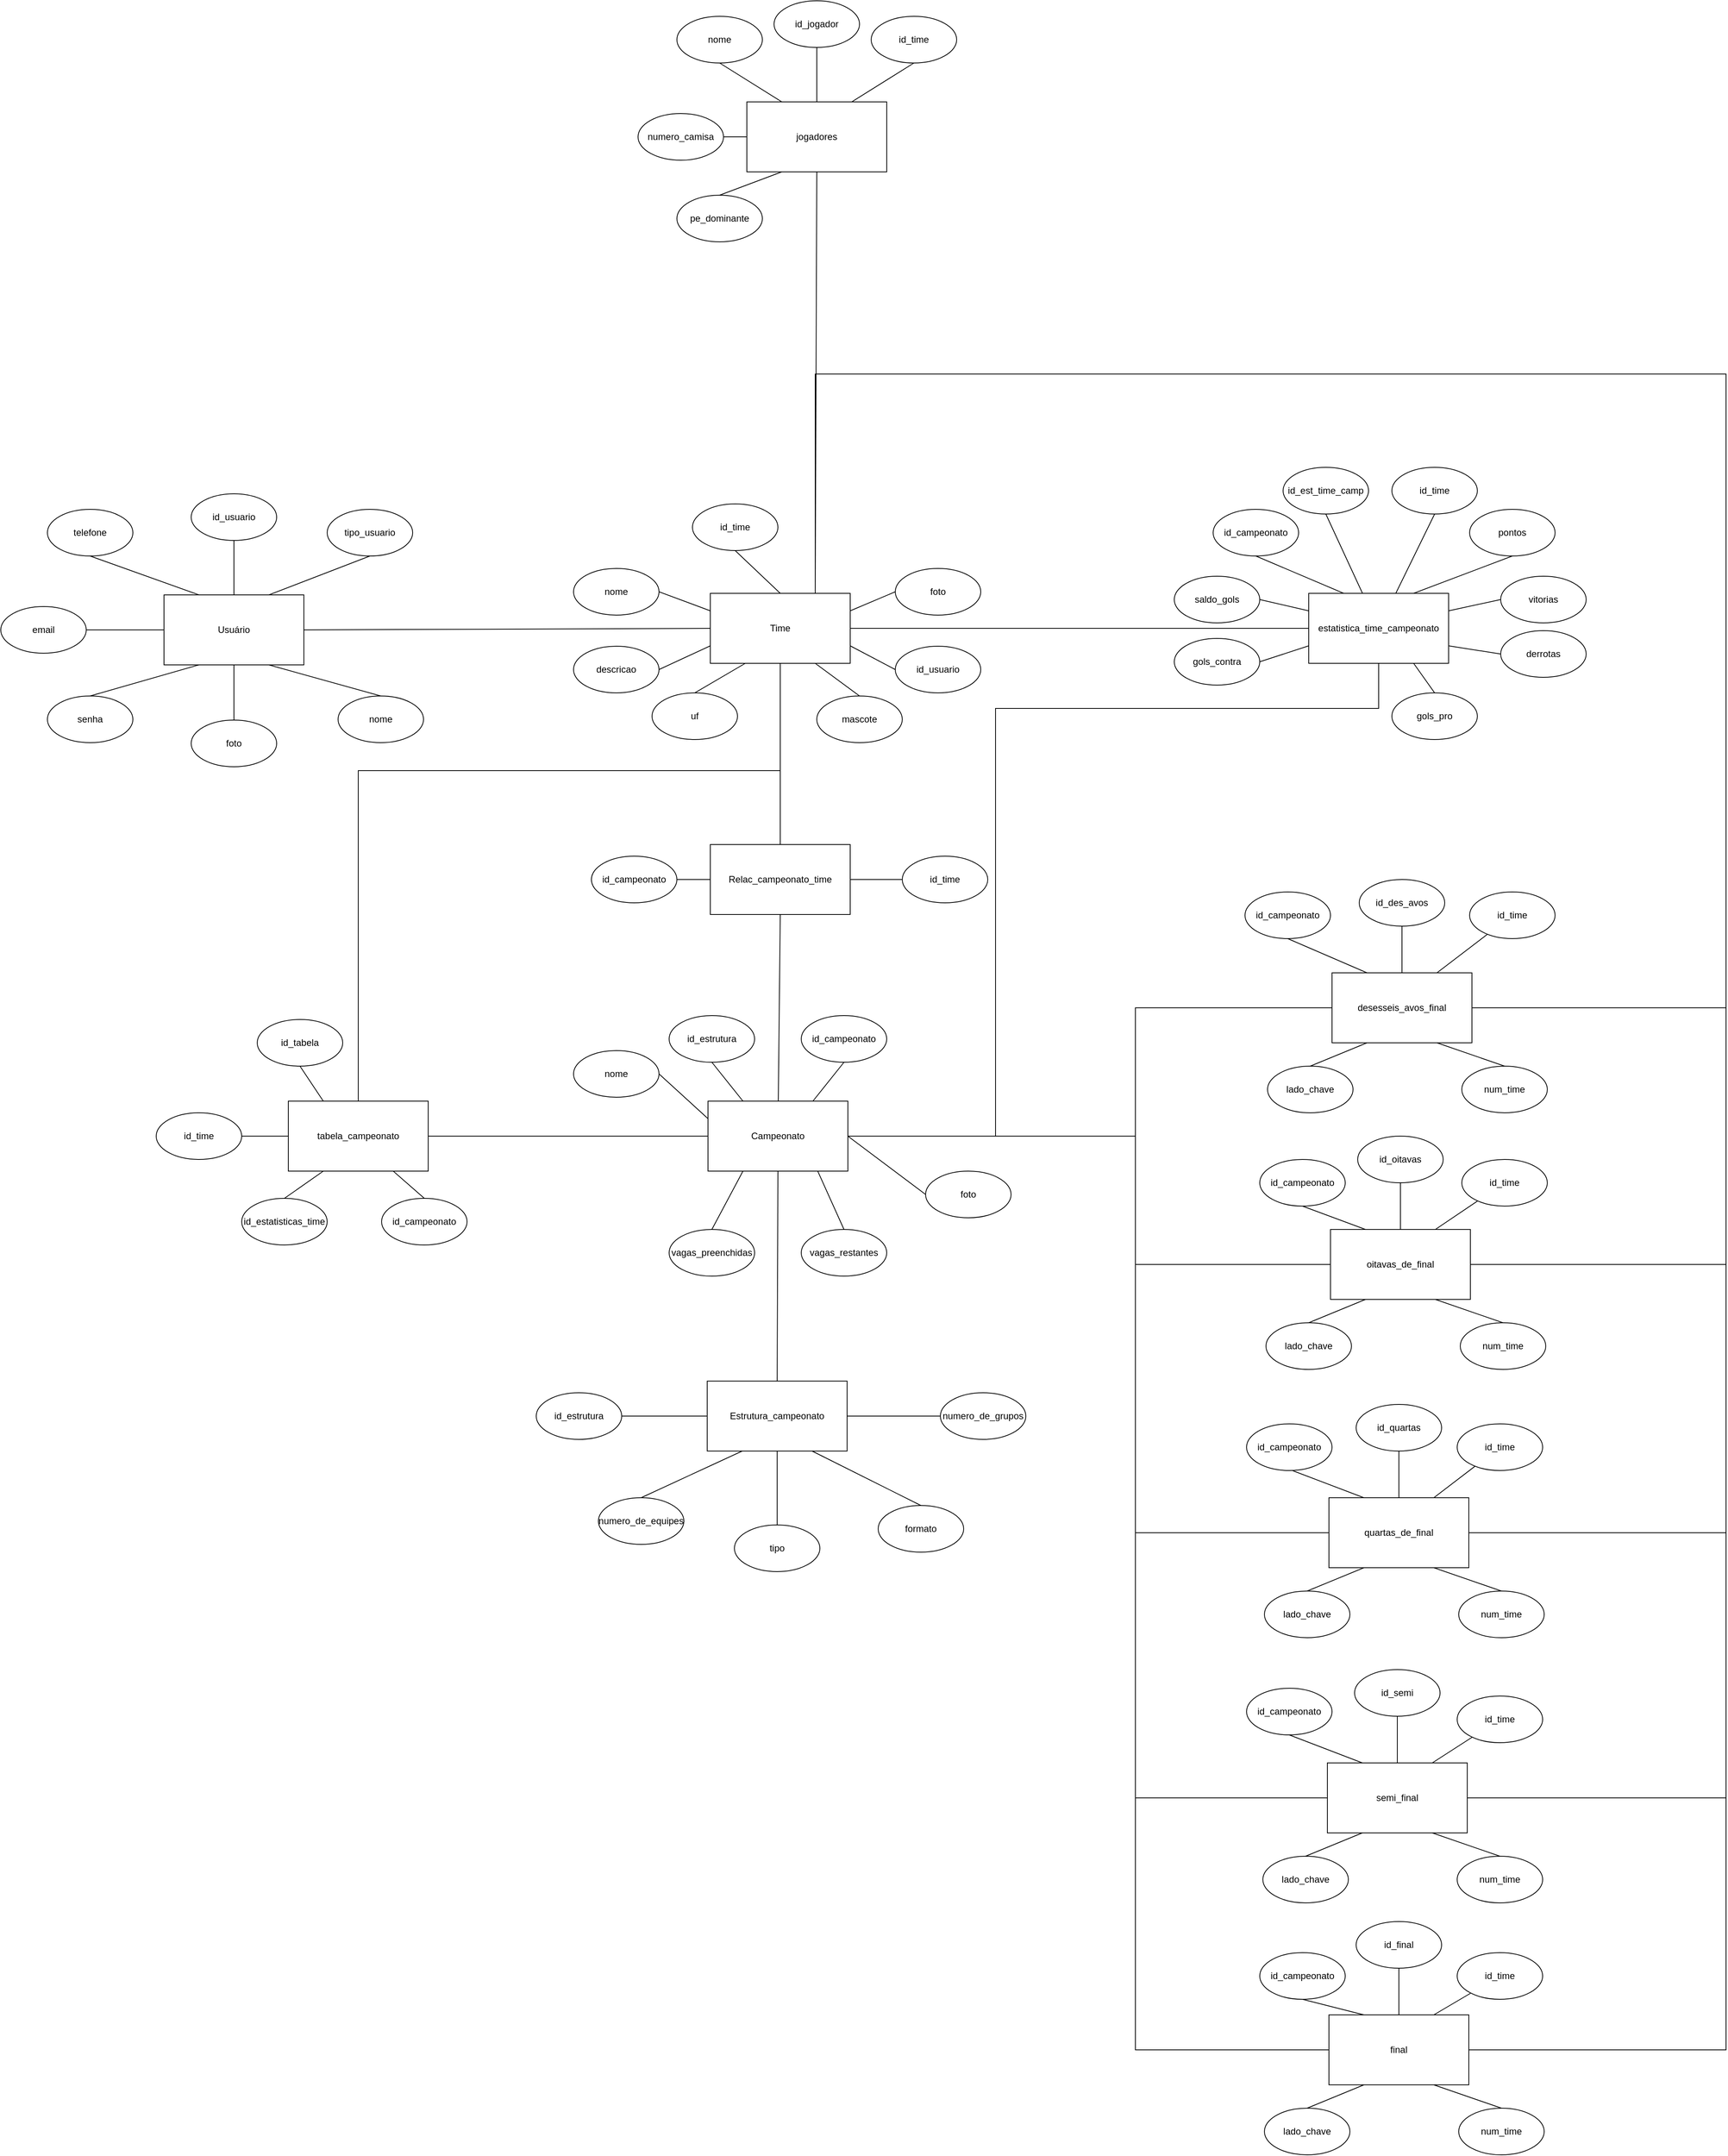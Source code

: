 <mxfile version="19.0.3" type="device"><diagram id="f9YsD5c7EEZk0gC6VUNI" name="Página-1"><mxGraphModel dx="2131" dy="2979" grid="1" gridSize="10" guides="1" tooltips="1" connect="1" arrows="1" fold="1" page="1" pageScale="1" pageWidth="827" pageHeight="1169" math="0" shadow="0"><root><mxCell id="0"/><mxCell id="1" parent="0"/><mxCell id="YERp6Y8a_YtZqj0mF-4W-1" value="Usuário" style="rounded=0;whiteSpace=wrap;html=1;" parent="1" vertex="1"><mxGeometry x="190" y="-996" width="180" height="90" as="geometry"/></mxCell><mxCell id="YERp6Y8a_YtZqj0mF-4W-2" value="id_usuario" style="ellipse;whiteSpace=wrap;html=1;" parent="1" vertex="1"><mxGeometry x="225" y="-1126" width="110" height="60" as="geometry"/></mxCell><mxCell id="YERp6Y8a_YtZqj0mF-4W-3" value="tipo_usuario" style="ellipse;whiteSpace=wrap;html=1;" parent="1" vertex="1"><mxGeometry x="400" y="-1106" width="110" height="60" as="geometry"/></mxCell><mxCell id="YERp6Y8a_YtZqj0mF-4W-4" value="nome" style="ellipse;whiteSpace=wrap;html=1;" parent="1" vertex="1"><mxGeometry x="414" y="-866" width="110" height="60" as="geometry"/></mxCell><mxCell id="YERp6Y8a_YtZqj0mF-4W-5" value="telefone" style="ellipse;whiteSpace=wrap;html=1;" parent="1" vertex="1"><mxGeometry x="40" y="-1106" width="110" height="60" as="geometry"/></mxCell><mxCell id="YERp6Y8a_YtZqj0mF-4W-6" value="email" style="ellipse;whiteSpace=wrap;html=1;" parent="1" vertex="1"><mxGeometry x="-20" y="-981" width="110" height="60" as="geometry"/></mxCell><mxCell id="YERp6Y8a_YtZqj0mF-4W-7" value="senha" style="ellipse;whiteSpace=wrap;html=1;" parent="1" vertex="1"><mxGeometry x="40" y="-866" width="110" height="60" as="geometry"/></mxCell><mxCell id="YERp6Y8a_YtZqj0mF-4W-9" value="" style="endArrow=none;html=1;exitX=0.5;exitY=1;exitDx=0;exitDy=0;entryX=0.5;entryY=0;entryDx=0;entryDy=0;" parent="1" source="YERp6Y8a_YtZqj0mF-4W-2" target="YERp6Y8a_YtZqj0mF-4W-1" edge="1"><mxGeometry width="50" height="50" relative="1" as="geometry"><mxPoint x="390" y="-936" as="sourcePoint"/><mxPoint x="440" y="-986" as="targetPoint"/></mxGeometry></mxCell><mxCell id="YERp6Y8a_YtZqj0mF-4W-10" value="" style="endArrow=none;html=1;entryX=0.5;entryY=1;entryDx=0;entryDy=0;exitX=0.75;exitY=0;exitDx=0;exitDy=0;" parent="1" source="YERp6Y8a_YtZqj0mF-4W-1" target="YERp6Y8a_YtZqj0mF-4W-3" edge="1"><mxGeometry width="50" height="50" relative="1" as="geometry"><mxPoint x="390" y="-936" as="sourcePoint"/><mxPoint x="440" y="-986" as="targetPoint"/></mxGeometry></mxCell><mxCell id="YERp6Y8a_YtZqj0mF-4W-11" value="" style="endArrow=none;html=1;exitX=0.75;exitY=1;exitDx=0;exitDy=0;entryX=0.5;entryY=0;entryDx=0;entryDy=0;" parent="1" source="YERp6Y8a_YtZqj0mF-4W-1" target="YERp6Y8a_YtZqj0mF-4W-4" edge="1"><mxGeometry width="50" height="50" relative="1" as="geometry"><mxPoint x="390" y="-936" as="sourcePoint"/><mxPoint x="440" y="-986" as="targetPoint"/></mxGeometry></mxCell><mxCell id="YERp6Y8a_YtZqj0mF-4W-12" value="" style="endArrow=none;html=1;entryX=0.5;entryY=1;entryDx=0;entryDy=0;exitX=0.25;exitY=0;exitDx=0;exitDy=0;" parent="1" source="YERp6Y8a_YtZqj0mF-4W-1" target="YERp6Y8a_YtZqj0mF-4W-5" edge="1"><mxGeometry width="50" height="50" relative="1" as="geometry"><mxPoint x="220" y="-996" as="sourcePoint"/><mxPoint x="440" y="-986" as="targetPoint"/></mxGeometry></mxCell><mxCell id="YERp6Y8a_YtZqj0mF-4W-13" value="" style="endArrow=none;html=1;entryX=1;entryY=0.5;entryDx=0;entryDy=0;exitX=0;exitY=0.5;exitDx=0;exitDy=0;" parent="1" source="YERp6Y8a_YtZqj0mF-4W-1" target="YERp6Y8a_YtZqj0mF-4W-6" edge="1"><mxGeometry width="50" height="50" relative="1" as="geometry"><mxPoint x="390" y="-936" as="sourcePoint"/><mxPoint x="440" y="-986" as="targetPoint"/></mxGeometry></mxCell><mxCell id="YERp6Y8a_YtZqj0mF-4W-14" value="" style="endArrow=none;html=1;entryX=0.25;entryY=1;entryDx=0;entryDy=0;exitX=0.5;exitY=0;exitDx=0;exitDy=0;" parent="1" source="YERp6Y8a_YtZqj0mF-4W-7" target="YERp6Y8a_YtZqj0mF-4W-1" edge="1"><mxGeometry width="50" height="50" relative="1" as="geometry"><mxPoint x="390" y="-936" as="sourcePoint"/><mxPoint x="440" y="-986" as="targetPoint"/></mxGeometry></mxCell><mxCell id="YERp6Y8a_YtZqj0mF-4W-15" value="Time" style="rounded=0;whiteSpace=wrap;html=1;" parent="1" vertex="1"><mxGeometry x="893" y="-998" width="180" height="90" as="geometry"/></mxCell><mxCell id="YERp6Y8a_YtZqj0mF-4W-16" value="id_time" style="ellipse;whiteSpace=wrap;html=1;" parent="1" vertex="1"><mxGeometry x="870" y="-1113" width="110" height="60" as="geometry"/></mxCell><mxCell id="YERp6Y8a_YtZqj0mF-4W-17" value="nome" style="ellipse;whiteSpace=wrap;html=1;" parent="1" vertex="1"><mxGeometry x="717" y="-1030" width="110" height="60" as="geometry"/></mxCell><mxCell id="YERp6Y8a_YtZqj0mF-4W-18" value="foto" style="ellipse;whiteSpace=wrap;html=1;" parent="1" vertex="1"><mxGeometry x="1131" y="-1030" width="110" height="60" as="geometry"/></mxCell><mxCell id="YERp6Y8a_YtZqj0mF-4W-21" value="descricao" style="ellipse;whiteSpace=wrap;html=1;" parent="1" vertex="1"><mxGeometry x="717" y="-930" width="110" height="60" as="geometry"/></mxCell><mxCell id="YERp6Y8a_YtZqj0mF-4W-22" value="" style="endArrow=none;html=1;exitX=0.5;exitY=1;exitDx=0;exitDy=0;entryX=0.5;entryY=0;entryDx=0;entryDy=0;" parent="1" source="YERp6Y8a_YtZqj0mF-4W-16" target="YERp6Y8a_YtZqj0mF-4W-15" edge="1"><mxGeometry width="50" height="50" relative="1" as="geometry"><mxPoint x="1103" y="-938" as="sourcePoint"/><mxPoint x="1153" y="-988" as="targetPoint"/></mxGeometry></mxCell><mxCell id="YERp6Y8a_YtZqj0mF-4W-23" value="" style="endArrow=none;html=1;entryX=1;entryY=0.5;entryDx=0;entryDy=0;exitX=0;exitY=0.25;exitDx=0;exitDy=0;" parent="1" source="YERp6Y8a_YtZqj0mF-4W-15" target="YERp6Y8a_YtZqj0mF-4W-17" edge="1"><mxGeometry width="50" height="50" relative="1" as="geometry"><mxPoint x="1103" y="-938" as="sourcePoint"/><mxPoint x="1153" y="-988" as="targetPoint"/></mxGeometry></mxCell><mxCell id="YERp6Y8a_YtZqj0mF-4W-24" value="" style="endArrow=none;html=1;exitX=1;exitY=0.25;exitDx=0;exitDy=0;entryX=0;entryY=0.5;entryDx=0;entryDy=0;" parent="1" source="YERp6Y8a_YtZqj0mF-4W-15" target="YERp6Y8a_YtZqj0mF-4W-18" edge="1"><mxGeometry width="50" height="50" relative="1" as="geometry"><mxPoint x="1103" y="-938" as="sourcePoint"/><mxPoint x="1153" y="-988" as="targetPoint"/></mxGeometry></mxCell><mxCell id="YERp6Y8a_YtZqj0mF-4W-27" value="" style="endArrow=none;html=1;entryX=0;entryY=0.75;entryDx=0;entryDy=0;exitX=1;exitY=0.5;exitDx=0;exitDy=0;" parent="1" source="YERp6Y8a_YtZqj0mF-4W-21" target="YERp6Y8a_YtZqj0mF-4W-15" edge="1"><mxGeometry width="50" height="50" relative="1" as="geometry"><mxPoint x="1103" y="-938" as="sourcePoint"/><mxPoint x="1153" y="-988" as="targetPoint"/></mxGeometry></mxCell><mxCell id="YERp6Y8a_YtZqj0mF-4W-28" value="foto" style="ellipse;whiteSpace=wrap;html=1;" parent="1" vertex="1"><mxGeometry x="225" y="-835" width="110" height="60" as="geometry"/></mxCell><mxCell id="YERp6Y8a_YtZqj0mF-4W-29" value="" style="endArrow=none;html=1;entryX=0.5;entryY=1;entryDx=0;entryDy=0;exitX=0.5;exitY=0;exitDx=0;exitDy=0;" parent="1" source="YERp6Y8a_YtZqj0mF-4W-28" target="YERp6Y8a_YtZqj0mF-4W-1" edge="1"><mxGeometry width="50" height="50" relative="1" as="geometry"><mxPoint x="105" y="-836" as="sourcePoint"/><mxPoint x="280" y="-896" as="targetPoint"/></mxGeometry></mxCell><mxCell id="YERp6Y8a_YtZqj0mF-4W-30" value="Campeonato" style="rounded=0;whiteSpace=wrap;html=1;" parent="1" vertex="1"><mxGeometry x="890" y="-345" width="180" height="90" as="geometry"/></mxCell><mxCell id="YERp6Y8a_YtZqj0mF-4W-31" value="id_campeonato" style="ellipse;whiteSpace=wrap;html=1;" parent="1" vertex="1"><mxGeometry x="1010" y="-455" width="110" height="60" as="geometry"/></mxCell><mxCell id="YERp6Y8a_YtZqj0mF-4W-32" value="nome" style="ellipse;whiteSpace=wrap;html=1;" parent="1" vertex="1"><mxGeometry x="717" y="-410" width="110" height="60" as="geometry"/></mxCell><mxCell id="YERp6Y8a_YtZqj0mF-4W-33" value="foto" style="ellipse;whiteSpace=wrap;html=1;" parent="1" vertex="1"><mxGeometry x="1170" y="-255" width="110" height="60" as="geometry"/></mxCell><mxCell id="YERp6Y8a_YtZqj0mF-4W-35" value="" style="endArrow=none;html=1;exitX=0.5;exitY=1;exitDx=0;exitDy=0;entryX=0.75;entryY=0;entryDx=0;entryDy=0;" parent="1" source="YERp6Y8a_YtZqj0mF-4W-31" target="YERp6Y8a_YtZqj0mF-4W-30" edge="1"><mxGeometry width="50" height="50" relative="1" as="geometry"><mxPoint x="1100" y="-285" as="sourcePoint"/><mxPoint x="1150" y="-335" as="targetPoint"/></mxGeometry></mxCell><mxCell id="YERp6Y8a_YtZqj0mF-4W-36" value="" style="endArrow=none;html=1;entryX=1;entryY=0.5;entryDx=0;entryDy=0;exitX=0;exitY=0.25;exitDx=0;exitDy=0;" parent="1" source="YERp6Y8a_YtZqj0mF-4W-30" target="YERp6Y8a_YtZqj0mF-4W-32" edge="1"><mxGeometry width="50" height="50" relative="1" as="geometry"><mxPoint x="1100" y="-285" as="sourcePoint"/><mxPoint x="1150" y="-335" as="targetPoint"/></mxGeometry></mxCell><mxCell id="YERp6Y8a_YtZqj0mF-4W-37" value="" style="endArrow=none;html=1;exitX=1;exitY=0.5;exitDx=0;exitDy=0;entryX=0;entryY=0.5;entryDx=0;entryDy=0;" parent="1" source="YERp6Y8a_YtZqj0mF-4W-30" target="YERp6Y8a_YtZqj0mF-4W-33" edge="1"><mxGeometry width="50" height="50" relative="1" as="geometry"><mxPoint x="1100" y="-285" as="sourcePoint"/><mxPoint x="1150" y="-335" as="targetPoint"/></mxGeometry></mxCell><mxCell id="YERp6Y8a_YtZqj0mF-4W-39" value="mascote" style="ellipse;whiteSpace=wrap;html=1;" parent="1" vertex="1"><mxGeometry x="1030" y="-866" width="110" height="60" as="geometry"/></mxCell><mxCell id="YERp6Y8a_YtZqj0mF-4W-40" value="" style="endArrow=none;html=1;entryX=0.75;entryY=1;entryDx=0;entryDy=0;exitX=0.5;exitY=0;exitDx=0;exitDy=0;" parent="1" source="YERp6Y8a_YtZqj0mF-4W-39" target="YERp6Y8a_YtZqj0mF-4W-15" edge="1"><mxGeometry width="50" height="50" relative="1" as="geometry"><mxPoint x="848" y="-853" as="sourcePoint"/><mxPoint x="940.98" y="-897.01" as="targetPoint"/></mxGeometry></mxCell><mxCell id="YERp6Y8a_YtZqj0mF-4W-41" value="uf" style="ellipse;whiteSpace=wrap;html=1;" parent="1" vertex="1"><mxGeometry x="818" y="-870" width="110" height="60" as="geometry"/></mxCell><mxCell id="YERp6Y8a_YtZqj0mF-4W-42" value="" style="endArrow=none;html=1;entryX=0.25;entryY=1;entryDx=0;entryDy=0;exitX=0.5;exitY=0;exitDx=0;exitDy=0;" parent="1" target="YERp6Y8a_YtZqj0mF-4W-15" edge="1" source="YERp6Y8a_YtZqj0mF-4W-41"><mxGeometry width="50" height="50" relative="1" as="geometry"><mxPoint x="983" y="-854" as="sourcePoint"/><mxPoint x="1093" y="-943" as="targetPoint"/></mxGeometry></mxCell><mxCell id="YERp6Y8a_YtZqj0mF-4W-48" value="Relac_campeonato_time" style="rounded=0;whiteSpace=wrap;html=1;" parent="1" vertex="1"><mxGeometry x="893" y="-675" width="180" height="90" as="geometry"/></mxCell><mxCell id="YERp6Y8a_YtZqj0mF-4W-49" value="id_time" style="ellipse;whiteSpace=wrap;html=1;" parent="1" vertex="1"><mxGeometry x="1140" y="-660" width="110" height="60" as="geometry"/></mxCell><mxCell id="YERp6Y8a_YtZqj0mF-4W-50" value="id_campeonato" style="ellipse;whiteSpace=wrap;html=1;" parent="1" vertex="1"><mxGeometry x="740" y="-660" width="110" height="60" as="geometry"/></mxCell><mxCell id="YERp6Y8a_YtZqj0mF-4W-51" value="" style="endArrow=none;html=1;exitX=1;exitY=0.5;exitDx=0;exitDy=0;" parent="1" source="YERp6Y8a_YtZqj0mF-4W-48" target="YERp6Y8a_YtZqj0mF-4W-49" edge="1"><mxGeometry width="50" height="50" relative="1" as="geometry"><mxPoint x="1129" y="-905" as="sourcePoint"/><mxPoint x="1179" y="-955" as="targetPoint"/></mxGeometry></mxCell><mxCell id="YERp6Y8a_YtZqj0mF-4W-52" value="" style="endArrow=none;html=1;exitX=1;exitY=0.5;exitDx=0;exitDy=0;" parent="1" source="YERp6Y8a_YtZqj0mF-4W-50" target="YERp6Y8a_YtZqj0mF-4W-48" edge="1"><mxGeometry width="50" height="50" relative="1" as="geometry"><mxPoint x="1109" y="-905" as="sourcePoint"/><mxPoint x="1249" y="-905" as="targetPoint"/></mxGeometry></mxCell><mxCell id="YERp6Y8a_YtZqj0mF-4W-53" value="id_usuario" style="ellipse;whiteSpace=wrap;html=1;" parent="1" vertex="1"><mxGeometry x="1131" y="-930" width="110" height="60" as="geometry"/></mxCell><mxCell id="YERp6Y8a_YtZqj0mF-4W-54" value="" style="endArrow=none;html=1;entryX=0;entryY=0.5;entryDx=0;entryDy=0;exitX=1;exitY=0.75;exitDx=0;exitDy=0;" parent="1" source="YERp6Y8a_YtZqj0mF-4W-15" target="YERp6Y8a_YtZqj0mF-4W-53" edge="1"><mxGeometry width="50" height="50" relative="1" as="geometry"><mxPoint x="1113" y="-1013" as="sourcePoint"/><mxPoint x="1163" y="-1063" as="targetPoint"/></mxGeometry></mxCell><mxCell id="YERp6Y8a_YtZqj0mF-4W-55" value="vagas_restantes" style="ellipse;whiteSpace=wrap;html=1;" parent="1" vertex="1"><mxGeometry x="1010" y="-180" width="110" height="60" as="geometry"/></mxCell><mxCell id="YERp6Y8a_YtZqj0mF-4W-56" value="vagas_preenchidas" style="ellipse;whiteSpace=wrap;html=1;" parent="1" vertex="1"><mxGeometry x="840" y="-180" width="110" height="60" as="geometry"/></mxCell><mxCell id="YERp6Y8a_YtZqj0mF-4W-57" value="" style="endArrow=none;html=1;entryX=0.25;entryY=1;entryDx=0;entryDy=0;exitX=0.5;exitY=0;exitDx=0;exitDy=0;" parent="1" source="YERp6Y8a_YtZqj0mF-4W-56" target="YERp6Y8a_YtZqj0mF-4W-30" edge="1"><mxGeometry width="50" height="50" relative="1" as="geometry"><mxPoint x="870" y="-195" as="sourcePoint"/><mxPoint x="920" y="-245" as="targetPoint"/></mxGeometry></mxCell><mxCell id="YERp6Y8a_YtZqj0mF-4W-58" value="" style="endArrow=none;html=1;entryX=0.785;entryY=1.002;entryDx=0;entryDy=0;entryPerimeter=0;exitX=0.5;exitY=0;exitDx=0;exitDy=0;" parent="1" source="YERp6Y8a_YtZqj0mF-4W-55" target="YERp6Y8a_YtZqj0mF-4W-30" edge="1"><mxGeometry width="50" height="50" relative="1" as="geometry"><mxPoint x="870" y="-195" as="sourcePoint"/><mxPoint x="920" y="-245" as="targetPoint"/></mxGeometry></mxCell><mxCell id="YERp6Y8a_YtZqj0mF-4W-59" value="Estrutura_campeonato" style="rounded=0;whiteSpace=wrap;html=1;" parent="1" vertex="1"><mxGeometry x="889" y="15" width="180" height="90" as="geometry"/></mxCell><mxCell id="YERp6Y8a_YtZqj0mF-4W-60" value="numero_de_grupos" style="ellipse;whiteSpace=wrap;html=1;" parent="1" vertex="1"><mxGeometry x="1189" y="30" width="110" height="60" as="geometry"/></mxCell><mxCell id="YERp6Y8a_YtZqj0mF-4W-61" value="id_estrutura" style="ellipse;whiteSpace=wrap;html=1;" parent="1" vertex="1"><mxGeometry x="669" y="30" width="110" height="60" as="geometry"/></mxCell><mxCell id="YERp6Y8a_YtZqj0mF-4W-62" value="" style="endArrow=none;html=1;exitX=1;exitY=0.5;exitDx=0;exitDy=0;" parent="1" source="YERp6Y8a_YtZqj0mF-4W-59" target="YERp6Y8a_YtZqj0mF-4W-60" edge="1"><mxGeometry width="50" height="50" relative="1" as="geometry"><mxPoint x="1129" y="45" as="sourcePoint"/><mxPoint x="1179" y="-5" as="targetPoint"/></mxGeometry></mxCell><mxCell id="YERp6Y8a_YtZqj0mF-4W-63" value="" style="endArrow=none;html=1;exitX=1;exitY=0.5;exitDx=0;exitDy=0;" parent="1" source="YERp6Y8a_YtZqj0mF-4W-61" target="YERp6Y8a_YtZqj0mF-4W-59" edge="1"><mxGeometry width="50" height="50" relative="1" as="geometry"><mxPoint x="1109" y="45" as="sourcePoint"/><mxPoint x="1249" y="45" as="targetPoint"/></mxGeometry></mxCell><mxCell id="YERp6Y8a_YtZqj0mF-4W-64" value="id_estrutura" style="ellipse;whiteSpace=wrap;html=1;" parent="1" vertex="1"><mxGeometry x="840" y="-455" width="110" height="60" as="geometry"/></mxCell><mxCell id="YERp6Y8a_YtZqj0mF-4W-66" value="" style="endArrow=none;html=1;entryX=0.5;entryY=1;entryDx=0;entryDy=0;exitX=0.25;exitY=0;exitDx=0;exitDy=0;" parent="1" source="YERp6Y8a_YtZqj0mF-4W-30" target="YERp6Y8a_YtZqj0mF-4W-64" edge="1"><mxGeometry width="50" height="50" relative="1" as="geometry"><mxPoint x="820" y="-425" as="sourcePoint"/><mxPoint x="870" y="-475" as="targetPoint"/></mxGeometry></mxCell><mxCell id="YERp6Y8a_YtZqj0mF-4W-67" value="formato" style="ellipse;whiteSpace=wrap;html=1;" parent="1" vertex="1"><mxGeometry x="1109" y="175" width="110" height="60" as="geometry"/></mxCell><mxCell id="YERp6Y8a_YtZqj0mF-4W-68" value="numero_de_equipes" style="ellipse;whiteSpace=wrap;html=1;" parent="1" vertex="1"><mxGeometry x="749" y="165" width="110" height="60" as="geometry"/></mxCell><mxCell id="YERp6Y8a_YtZqj0mF-4W-69" value="" style="endArrow=none;html=1;entryX=0.25;entryY=1;entryDx=0;entryDy=0;exitX=0.5;exitY=0;exitDx=0;exitDy=0;" parent="1" source="YERp6Y8a_YtZqj0mF-4W-68" target="YERp6Y8a_YtZqj0mF-4W-59" edge="1"><mxGeometry width="50" height="50" relative="1" as="geometry"><mxPoint x="879" y="170" as="sourcePoint"/><mxPoint x="929" y="120" as="targetPoint"/></mxGeometry></mxCell><mxCell id="YERp6Y8a_YtZqj0mF-4W-70" value="" style="endArrow=none;html=1;entryX=0.75;entryY=1;entryDx=0;entryDy=0;exitX=0.5;exitY=0;exitDx=0;exitDy=0;" parent="1" source="YERp6Y8a_YtZqj0mF-4W-67" target="YERp6Y8a_YtZqj0mF-4W-59" edge="1"><mxGeometry width="50" height="50" relative="1" as="geometry"><mxPoint x="879" y="170" as="sourcePoint"/><mxPoint x="929" y="120" as="targetPoint"/></mxGeometry></mxCell><mxCell id="8cWL0cFVa5yuD03_xMAw-1" value="tipo" style="ellipse;whiteSpace=wrap;html=1;" vertex="1" parent="1"><mxGeometry x="924" y="200" width="110" height="60" as="geometry"/></mxCell><mxCell id="8cWL0cFVa5yuD03_xMAw-2" value="" style="endArrow=none;html=1;rounded=0;exitX=0.5;exitY=0;exitDx=0;exitDy=0;entryX=0.5;entryY=1;entryDx=0;entryDy=0;" edge="1" parent="1" source="8cWL0cFVa5yuD03_xMAw-1" target="YERp6Y8a_YtZqj0mF-4W-59"><mxGeometry width="50" height="50" relative="1" as="geometry"><mxPoint x="899" y="100" as="sourcePoint"/><mxPoint x="949" y="50" as="targetPoint"/></mxGeometry></mxCell><mxCell id="8cWL0cFVa5yuD03_xMAw-3" value="" style="endArrow=none;html=1;rounded=0;entryX=0.5;entryY=1;entryDx=0;entryDy=0;" edge="1" parent="1" source="YERp6Y8a_YtZqj0mF-4W-30" target="YERp6Y8a_YtZqj0mF-4W-48"><mxGeometry width="50" height="50" relative="1" as="geometry"><mxPoint x="880" y="-240" as="sourcePoint"/><mxPoint x="930" y="-290" as="targetPoint"/></mxGeometry></mxCell><mxCell id="8cWL0cFVa5yuD03_xMAw-5" value="" style="endArrow=none;html=1;rounded=0;entryX=0.5;entryY=1;entryDx=0;entryDy=0;exitX=0.5;exitY=0;exitDx=0;exitDy=0;" edge="1" parent="1" source="YERp6Y8a_YtZqj0mF-4W-48" target="YERp6Y8a_YtZqj0mF-4W-15"><mxGeometry width="50" height="50" relative="1" as="geometry"><mxPoint x="960" y="-740" as="sourcePoint"/><mxPoint x="1010" y="-790" as="targetPoint"/></mxGeometry></mxCell><mxCell id="8cWL0cFVa5yuD03_xMAw-6" value="" style="endArrow=none;html=1;rounded=0;entryX=0;entryY=0.5;entryDx=0;entryDy=0;exitX=1;exitY=0.5;exitDx=0;exitDy=0;" edge="1" parent="1" source="YERp6Y8a_YtZqj0mF-4W-1" target="YERp6Y8a_YtZqj0mF-4W-15"><mxGeometry width="50" height="50" relative="1" as="geometry"><mxPoint x="470" y="-890" as="sourcePoint"/><mxPoint x="520" y="-940" as="targetPoint"/></mxGeometry></mxCell><mxCell id="8cWL0cFVa5yuD03_xMAw-7" value="" style="endArrow=none;html=1;rounded=0;entryX=0.5;entryY=1;entryDx=0;entryDy=0;exitX=0.5;exitY=0;exitDx=0;exitDy=0;" edge="1" parent="1" source="YERp6Y8a_YtZqj0mF-4W-59" target="YERp6Y8a_YtZqj0mF-4W-30"><mxGeometry width="50" height="50" relative="1" as="geometry"><mxPoint x="840" y="90" as="sourcePoint"/><mxPoint x="970" y="-210" as="targetPoint"/></mxGeometry></mxCell><mxCell id="8cWL0cFVa5yuD03_xMAw-8" value="tabela_campeonato" style="rounded=0;whiteSpace=wrap;html=1;" vertex="1" parent="1"><mxGeometry x="350" y="-345" width="180" height="90" as="geometry"/></mxCell><mxCell id="8cWL0cFVa5yuD03_xMAw-10" value="id_tabela" style="ellipse;whiteSpace=wrap;html=1;" vertex="1" parent="1"><mxGeometry x="310" y="-450" width="110" height="60" as="geometry"/></mxCell><mxCell id="8cWL0cFVa5yuD03_xMAw-12" value="" style="endArrow=none;html=1;exitX=0.5;exitY=1;exitDx=0;exitDy=0;entryX=0.25;entryY=0;entryDx=0;entryDy=0;" edge="1" parent="1" source="8cWL0cFVa5yuD03_xMAw-10" target="8cWL0cFVa5yuD03_xMAw-8"><mxGeometry width="50" height="50" relative="1" as="geometry"><mxPoint x="310" y="-380" as="sourcePoint"/><mxPoint x="450" y="-380" as="targetPoint"/></mxGeometry></mxCell><mxCell id="8cWL0cFVa5yuD03_xMAw-13" value="id_estatisticas_time" style="ellipse;whiteSpace=wrap;html=1;" vertex="1" parent="1"><mxGeometry x="290" y="-220" width="110" height="60" as="geometry"/></mxCell><mxCell id="8cWL0cFVa5yuD03_xMAw-14" value="id_campeonato" style="ellipse;whiteSpace=wrap;html=1;" vertex="1" parent="1"><mxGeometry x="470" y="-220" width="110" height="60" as="geometry"/></mxCell><mxCell id="8cWL0cFVa5yuD03_xMAw-15" value="" style="endArrow=none;html=1;entryX=0.75;entryY=1;entryDx=0;entryDy=0;exitX=0.5;exitY=0;exitDx=0;exitDy=0;" edge="1" parent="1" source="8cWL0cFVa5yuD03_xMAw-14" target="8cWL0cFVa5yuD03_xMAw-8"><mxGeometry width="50" height="50" relative="1" as="geometry"><mxPoint x="80" y="-255" as="sourcePoint"/><mxPoint x="130" y="-305" as="targetPoint"/></mxGeometry></mxCell><mxCell id="8cWL0cFVa5yuD03_xMAw-16" value="" style="endArrow=none;html=1;entryX=0.25;entryY=1;entryDx=0;entryDy=0;exitX=0.5;exitY=0;exitDx=0;exitDy=0;" edge="1" parent="1" source="8cWL0cFVa5yuD03_xMAw-13" target="8cWL0cFVa5yuD03_xMAw-8"><mxGeometry width="50" height="50" relative="1" as="geometry"><mxPoint x="80" y="-255" as="sourcePoint"/><mxPoint x="130" y="-305" as="targetPoint"/></mxGeometry></mxCell><mxCell id="8cWL0cFVa5yuD03_xMAw-17" value="id_time" style="ellipse;whiteSpace=wrap;html=1;" vertex="1" parent="1"><mxGeometry x="180" y="-330" width="110" height="60" as="geometry"/></mxCell><mxCell id="8cWL0cFVa5yuD03_xMAw-18" value="" style="endArrow=none;html=1;rounded=0;exitX=1;exitY=0.5;exitDx=0;exitDy=0;entryX=0;entryY=0.5;entryDx=0;entryDy=0;" edge="1" parent="1" source="8cWL0cFVa5yuD03_xMAw-17" target="8cWL0cFVa5yuD03_xMAw-8"><mxGeometry width="50" height="50" relative="1" as="geometry"><mxPoint x="100" y="-325" as="sourcePoint"/><mxPoint x="150" y="-375" as="targetPoint"/></mxGeometry></mxCell><mxCell id="8cWL0cFVa5yuD03_xMAw-19" value="estatistica_time_campeonato" style="rounded=0;whiteSpace=wrap;html=1;" vertex="1" parent="1"><mxGeometry x="1663" y="-998" width="180" height="90" as="geometry"/></mxCell><mxCell id="8cWL0cFVa5yuD03_xMAw-20" value="id_time" style="ellipse;whiteSpace=wrap;html=1;" vertex="1" parent="1"><mxGeometry x="1770" y="-1160" width="110" height="60" as="geometry"/></mxCell><mxCell id="8cWL0cFVa5yuD03_xMAw-21" value="id_est_time_camp" style="ellipse;whiteSpace=wrap;html=1;" vertex="1" parent="1"><mxGeometry x="1630" y="-1160" width="110" height="60" as="geometry"/></mxCell><mxCell id="8cWL0cFVa5yuD03_xMAw-22" value="" style="endArrow=none;html=1;entryX=0.5;entryY=1;entryDx=0;entryDy=0;" edge="1" parent="1" source="8cWL0cFVa5yuD03_xMAw-19" target="8cWL0cFVa5yuD03_xMAw-20"><mxGeometry width="50" height="50" relative="1" as="geometry"><mxPoint x="1899" y="-1228" as="sourcePoint"/><mxPoint x="1949" y="-1278" as="targetPoint"/></mxGeometry></mxCell><mxCell id="8cWL0cFVa5yuD03_xMAw-23" value="" style="endArrow=none;html=1;exitX=0.5;exitY=1;exitDx=0;exitDy=0;" edge="1" parent="1" source="8cWL0cFVa5yuD03_xMAw-21" target="8cWL0cFVa5yuD03_xMAw-19"><mxGeometry width="50" height="50" relative="1" as="geometry"><mxPoint x="1879" y="-1228" as="sourcePoint"/><mxPoint x="2019" y="-1228" as="targetPoint"/></mxGeometry></mxCell><mxCell id="8cWL0cFVa5yuD03_xMAw-24" value="id_campeonato" style="ellipse;whiteSpace=wrap;html=1;" vertex="1" parent="1"><mxGeometry x="1540" y="-1106" width="110" height="60" as="geometry"/></mxCell><mxCell id="8cWL0cFVa5yuD03_xMAw-27" value="" style="endArrow=none;html=1;rounded=0;exitX=0.5;exitY=1;exitDx=0;exitDy=0;entryX=0.25;entryY=0;entryDx=0;entryDy=0;" edge="1" parent="1" source="8cWL0cFVa5yuD03_xMAw-24" target="8cWL0cFVa5yuD03_xMAw-19"><mxGeometry width="50" height="50" relative="1" as="geometry"><mxPoint x="1690" y="-970" as="sourcePoint"/><mxPoint x="1740" y="-1020" as="targetPoint"/></mxGeometry></mxCell><mxCell id="8cWL0cFVa5yuD03_xMAw-28" value="pontos" style="ellipse;whiteSpace=wrap;html=1;" vertex="1" parent="1"><mxGeometry x="1870" y="-1106" width="110" height="60" as="geometry"/></mxCell><mxCell id="8cWL0cFVa5yuD03_xMAw-29" value="vitorias" style="ellipse;whiteSpace=wrap;html=1;" vertex="1" parent="1"><mxGeometry x="1910" y="-1020" width="110" height="60" as="geometry"/></mxCell><mxCell id="8cWL0cFVa5yuD03_xMAw-30" value="derrotas" style="ellipse;whiteSpace=wrap;html=1;" vertex="1" parent="1"><mxGeometry x="1910" y="-950" width="110" height="60" as="geometry"/></mxCell><mxCell id="8cWL0cFVa5yuD03_xMAw-31" value="gols_pro" style="ellipse;whiteSpace=wrap;html=1;" vertex="1" parent="1"><mxGeometry x="1770" y="-870" width="110" height="60" as="geometry"/></mxCell><mxCell id="8cWL0cFVa5yuD03_xMAw-32" value="gols_contra" style="ellipse;whiteSpace=wrap;html=1;" vertex="1" parent="1"><mxGeometry x="1490" y="-940" width="110" height="60" as="geometry"/></mxCell><mxCell id="8cWL0cFVa5yuD03_xMAw-33" value="saldo_gols" style="ellipse;whiteSpace=wrap;html=1;" vertex="1" parent="1"><mxGeometry x="1490" y="-1020" width="110" height="60" as="geometry"/></mxCell><mxCell id="8cWL0cFVa5yuD03_xMAw-34" value="" style="endArrow=none;html=1;rounded=0;exitX=0.75;exitY=0;exitDx=0;exitDy=0;entryX=0.5;entryY=1;entryDx=0;entryDy=0;" edge="1" parent="1" source="8cWL0cFVa5yuD03_xMAw-19" target="8cWL0cFVa5yuD03_xMAw-28"><mxGeometry width="50" height="50" relative="1" as="geometry"><mxPoint x="1890" y="-930" as="sourcePoint"/><mxPoint x="1940" y="-980" as="targetPoint"/></mxGeometry></mxCell><mxCell id="8cWL0cFVa5yuD03_xMAw-35" value="" style="endArrow=none;html=1;rounded=0;entryX=1;entryY=0.5;entryDx=0;entryDy=0;" edge="1" parent="1" source="8cWL0cFVa5yuD03_xMAw-19" target="YERp6Y8a_YtZqj0mF-4W-15"><mxGeometry width="50" height="50" relative="1" as="geometry"><mxPoint x="1280" y="-810" as="sourcePoint"/><mxPoint x="1330" y="-860" as="targetPoint"/></mxGeometry></mxCell><mxCell id="8cWL0cFVa5yuD03_xMAw-36" value="" style="endArrow=none;html=1;rounded=0;entryX=0;entryY=0.25;entryDx=0;entryDy=0;exitX=1;exitY=0.5;exitDx=0;exitDy=0;" edge="1" parent="1" source="8cWL0cFVa5yuD03_xMAw-33" target="8cWL0cFVa5yuD03_xMAw-19"><mxGeometry width="50" height="50" relative="1" as="geometry"><mxPoint x="1480" y="-920" as="sourcePoint"/><mxPoint x="1530" y="-970" as="targetPoint"/></mxGeometry></mxCell><mxCell id="8cWL0cFVa5yuD03_xMAw-37" value="" style="endArrow=none;html=1;rounded=0;entryX=0;entryY=0.75;entryDx=0;entryDy=0;exitX=1;exitY=0.5;exitDx=0;exitDy=0;" edge="1" parent="1" source="8cWL0cFVa5yuD03_xMAw-32" target="8cWL0cFVa5yuD03_xMAw-19"><mxGeometry width="50" height="50" relative="1" as="geometry"><mxPoint x="1480" y="-920" as="sourcePoint"/><mxPoint x="1530" y="-970" as="targetPoint"/></mxGeometry></mxCell><mxCell id="8cWL0cFVa5yuD03_xMAw-38" value="" style="endArrow=none;html=1;rounded=0;entryX=0;entryY=0.5;entryDx=0;entryDy=0;exitX=1;exitY=0.25;exitDx=0;exitDy=0;" edge="1" parent="1" source="8cWL0cFVa5yuD03_xMAw-19" target="8cWL0cFVa5yuD03_xMAw-29"><mxGeometry width="50" height="50" relative="1" as="geometry"><mxPoint x="1480" y="-920" as="sourcePoint"/><mxPoint x="1530" y="-970" as="targetPoint"/></mxGeometry></mxCell><mxCell id="8cWL0cFVa5yuD03_xMAw-39" value="" style="endArrow=none;html=1;rounded=0;entryX=0;entryY=0.5;entryDx=0;entryDy=0;exitX=1;exitY=0.75;exitDx=0;exitDy=0;" edge="1" parent="1" source="8cWL0cFVa5yuD03_xMAw-19" target="8cWL0cFVa5yuD03_xMAw-30"><mxGeometry width="50" height="50" relative="1" as="geometry"><mxPoint x="1480" y="-920" as="sourcePoint"/><mxPoint x="1530" y="-970" as="targetPoint"/></mxGeometry></mxCell><mxCell id="8cWL0cFVa5yuD03_xMAw-40" value="" style="endArrow=none;html=1;rounded=0;entryX=0.75;entryY=1;entryDx=0;entryDy=0;exitX=0.5;exitY=0;exitDx=0;exitDy=0;" edge="1" parent="1" source="8cWL0cFVa5yuD03_xMAw-31" target="8cWL0cFVa5yuD03_xMAw-19"><mxGeometry width="50" height="50" relative="1" as="geometry"><mxPoint x="1480" y="-920" as="sourcePoint"/><mxPoint x="1530" y="-970" as="targetPoint"/></mxGeometry></mxCell><mxCell id="8cWL0cFVa5yuD03_xMAw-41" value="" style="endArrow=none;html=1;rounded=0;exitX=1;exitY=0.5;exitDx=0;exitDy=0;entryX=0.5;entryY=1;entryDx=0;entryDy=0;" edge="1" parent="1" source="YERp6Y8a_YtZqj0mF-4W-30" target="8cWL0cFVa5yuD03_xMAw-19"><mxGeometry width="50" height="50" relative="1" as="geometry"><mxPoint x="1020" y="-420" as="sourcePoint"/><mxPoint x="1070" y="-470" as="targetPoint"/><Array as="points"><mxPoint x="1260" y="-300"/><mxPoint x="1260" y="-850"/><mxPoint x="1753" y="-850"/></Array></mxGeometry></mxCell><mxCell id="8cWL0cFVa5yuD03_xMAw-42" value="desesseis_avos_final" style="rounded=0;whiteSpace=wrap;html=1;" vertex="1" parent="1"><mxGeometry x="1693" y="-510" width="180" height="90" as="geometry"/></mxCell><mxCell id="8cWL0cFVa5yuD03_xMAw-43" value="id_time" style="ellipse;whiteSpace=wrap;html=1;" vertex="1" parent="1"><mxGeometry x="1870" y="-614" width="110" height="60" as="geometry"/></mxCell><mxCell id="8cWL0cFVa5yuD03_xMAw-44" value="id_campeonato" style="ellipse;whiteSpace=wrap;html=1;" vertex="1" parent="1"><mxGeometry x="1581" y="-614" width="110" height="60" as="geometry"/></mxCell><mxCell id="8cWL0cFVa5yuD03_xMAw-45" value="" style="endArrow=none;html=1;exitX=0.75;exitY=0;exitDx=0;exitDy=0;" edge="1" parent="1" source="8cWL0cFVa5yuD03_xMAw-42" target="8cWL0cFVa5yuD03_xMAw-43"><mxGeometry width="50" height="50" relative="1" as="geometry"><mxPoint x="1929" y="-740" as="sourcePoint"/><mxPoint x="1979" y="-790" as="targetPoint"/></mxGeometry></mxCell><mxCell id="8cWL0cFVa5yuD03_xMAw-46" value="" style="endArrow=none;html=1;exitX=0.5;exitY=1;exitDx=0;exitDy=0;entryX=0.25;entryY=0;entryDx=0;entryDy=0;" edge="1" parent="1" source="8cWL0cFVa5yuD03_xMAw-44" target="8cWL0cFVa5yuD03_xMAw-42"><mxGeometry width="50" height="50" relative="1" as="geometry"><mxPoint x="1909" y="-740" as="sourcePoint"/><mxPoint x="2049" y="-740" as="targetPoint"/></mxGeometry></mxCell><mxCell id="8cWL0cFVa5yuD03_xMAw-47" value="id_des_avos" style="ellipse;whiteSpace=wrap;html=1;" vertex="1" parent="1"><mxGeometry x="1728" y="-630" width="110" height="60" as="geometry"/></mxCell><mxCell id="8cWL0cFVa5yuD03_xMAw-51" value="" style="endArrow=none;html=1;rounded=0;entryX=0.5;entryY=1;entryDx=0;entryDy=0;" edge="1" parent="1" source="8cWL0cFVa5yuD03_xMAw-42" target="8cWL0cFVa5yuD03_xMAw-47"><mxGeometry width="50" height="50" relative="1" as="geometry"><mxPoint x="1600" y="-480" as="sourcePoint"/><mxPoint x="1650" y="-530" as="targetPoint"/></mxGeometry></mxCell><mxCell id="8cWL0cFVa5yuD03_xMAw-52" value="lado_chave" style="ellipse;whiteSpace=wrap;html=1;" vertex="1" parent="1"><mxGeometry x="1610" y="-390" width="110" height="60" as="geometry"/></mxCell><mxCell id="8cWL0cFVa5yuD03_xMAw-53" value="num_time" style="ellipse;whiteSpace=wrap;html=1;" vertex="1" parent="1"><mxGeometry x="1860" y="-390" width="110" height="60" as="geometry"/></mxCell><mxCell id="8cWL0cFVa5yuD03_xMAw-54" value="" style="endArrow=none;html=1;rounded=0;exitX=0.5;exitY=0;exitDx=0;exitDy=0;entryX=0.25;entryY=1;entryDx=0;entryDy=0;" edge="1" parent="1" source="8cWL0cFVa5yuD03_xMAw-52" target="8cWL0cFVa5yuD03_xMAw-42"><mxGeometry width="50" height="50" relative="1" as="geometry"><mxPoint x="1640" y="-430" as="sourcePoint"/><mxPoint x="1690" y="-480" as="targetPoint"/></mxGeometry></mxCell><mxCell id="8cWL0cFVa5yuD03_xMAw-55" value="" style="endArrow=none;html=1;rounded=0;entryX=0.75;entryY=1;entryDx=0;entryDy=0;exitX=0.5;exitY=0;exitDx=0;exitDy=0;" edge="1" parent="1" source="8cWL0cFVa5yuD03_xMAw-53" target="8cWL0cFVa5yuD03_xMAw-42"><mxGeometry width="50" height="50" relative="1" as="geometry"><mxPoint x="1640" y="-430" as="sourcePoint"/><mxPoint x="1690" y="-480" as="targetPoint"/></mxGeometry></mxCell><mxCell id="8cWL0cFVa5yuD03_xMAw-56" value="oitavas_de_final" style="rounded=0;whiteSpace=wrap;html=1;" vertex="1" parent="1"><mxGeometry x="1691" y="-180" width="180" height="90" as="geometry"/></mxCell><mxCell id="8cWL0cFVa5yuD03_xMAw-57" value="id_time" style="ellipse;whiteSpace=wrap;html=1;" vertex="1" parent="1"><mxGeometry x="1860" y="-270" width="110" height="60" as="geometry"/></mxCell><mxCell id="8cWL0cFVa5yuD03_xMAw-58" value="id_campeonato" style="ellipse;whiteSpace=wrap;html=1;" vertex="1" parent="1"><mxGeometry x="1600" y="-270" width="110" height="60" as="geometry"/></mxCell><mxCell id="8cWL0cFVa5yuD03_xMAw-59" value="" style="endArrow=none;html=1;exitX=0.75;exitY=0;exitDx=0;exitDy=0;" edge="1" parent="1" source="8cWL0cFVa5yuD03_xMAw-56" target="8cWL0cFVa5yuD03_xMAw-57"><mxGeometry width="50" height="50" relative="1" as="geometry"><mxPoint x="1927" y="-410" as="sourcePoint"/><mxPoint x="1977" y="-460" as="targetPoint"/></mxGeometry></mxCell><mxCell id="8cWL0cFVa5yuD03_xMAw-60" value="" style="endArrow=none;html=1;exitX=0.5;exitY=1;exitDx=0;exitDy=0;entryX=0.25;entryY=0;entryDx=0;entryDy=0;" edge="1" parent="1" source="8cWL0cFVa5yuD03_xMAw-58" target="8cWL0cFVa5yuD03_xMAw-56"><mxGeometry width="50" height="50" relative="1" as="geometry"><mxPoint x="1907" y="-410" as="sourcePoint"/><mxPoint x="2047" y="-410" as="targetPoint"/></mxGeometry></mxCell><mxCell id="8cWL0cFVa5yuD03_xMAw-61" value="id_oitavas" style="ellipse;whiteSpace=wrap;html=1;" vertex="1" parent="1"><mxGeometry x="1726" y="-300" width="110" height="60" as="geometry"/></mxCell><mxCell id="8cWL0cFVa5yuD03_xMAw-62" value="" style="endArrow=none;html=1;rounded=0;entryX=0.5;entryY=1;entryDx=0;entryDy=0;" edge="1" parent="1" source="8cWL0cFVa5yuD03_xMAw-56" target="8cWL0cFVa5yuD03_xMAw-61"><mxGeometry width="50" height="50" relative="1" as="geometry"><mxPoint x="1598" y="-150" as="sourcePoint"/><mxPoint x="1648" y="-200" as="targetPoint"/></mxGeometry></mxCell><mxCell id="8cWL0cFVa5yuD03_xMAw-63" value="lado_chave" style="ellipse;whiteSpace=wrap;html=1;" vertex="1" parent="1"><mxGeometry x="1608" y="-60" width="110" height="60" as="geometry"/></mxCell><mxCell id="8cWL0cFVa5yuD03_xMAw-64" value="num_time" style="ellipse;whiteSpace=wrap;html=1;" vertex="1" parent="1"><mxGeometry x="1858" y="-60" width="110" height="60" as="geometry"/></mxCell><mxCell id="8cWL0cFVa5yuD03_xMAw-65" value="" style="endArrow=none;html=1;rounded=0;exitX=0.5;exitY=0;exitDx=0;exitDy=0;entryX=0.25;entryY=1;entryDx=0;entryDy=0;" edge="1" parent="1" source="8cWL0cFVa5yuD03_xMAw-63" target="8cWL0cFVa5yuD03_xMAw-56"><mxGeometry width="50" height="50" relative="1" as="geometry"><mxPoint x="1638" y="-100" as="sourcePoint"/><mxPoint x="1688" y="-150" as="targetPoint"/></mxGeometry></mxCell><mxCell id="8cWL0cFVa5yuD03_xMAw-66" value="" style="endArrow=none;html=1;rounded=0;entryX=0.75;entryY=1;entryDx=0;entryDy=0;exitX=0.5;exitY=0;exitDx=0;exitDy=0;" edge="1" parent="1" source="8cWL0cFVa5yuD03_xMAw-64" target="8cWL0cFVa5yuD03_xMAw-56"><mxGeometry width="50" height="50" relative="1" as="geometry"><mxPoint x="1638" y="-100" as="sourcePoint"/><mxPoint x="1688" y="-150" as="targetPoint"/></mxGeometry></mxCell><mxCell id="8cWL0cFVa5yuD03_xMAw-67" value="quartas_de_final" style="rounded=0;whiteSpace=wrap;html=1;" vertex="1" parent="1"><mxGeometry x="1689" y="165" width="180" height="90" as="geometry"/></mxCell><mxCell id="8cWL0cFVa5yuD03_xMAw-68" value="id_time" style="ellipse;whiteSpace=wrap;html=1;" vertex="1" parent="1"><mxGeometry x="1854" y="70" width="110" height="60" as="geometry"/></mxCell><mxCell id="8cWL0cFVa5yuD03_xMAw-69" value="id_campeonato" style="ellipse;whiteSpace=wrap;html=1;" vertex="1" parent="1"><mxGeometry x="1583" y="70" width="110" height="60" as="geometry"/></mxCell><mxCell id="8cWL0cFVa5yuD03_xMAw-70" value="" style="endArrow=none;html=1;exitX=0.75;exitY=0;exitDx=0;exitDy=0;" edge="1" parent="1" source="8cWL0cFVa5yuD03_xMAw-67" target="8cWL0cFVa5yuD03_xMAw-68"><mxGeometry width="50" height="50" relative="1" as="geometry"><mxPoint x="1925" y="-65" as="sourcePoint"/><mxPoint x="1975" y="-115" as="targetPoint"/></mxGeometry></mxCell><mxCell id="8cWL0cFVa5yuD03_xMAw-71" value="" style="endArrow=none;html=1;exitX=0.541;exitY=1.004;exitDx=0;exitDy=0;entryX=0.25;entryY=0;entryDx=0;entryDy=0;exitPerimeter=0;" edge="1" parent="1" source="8cWL0cFVa5yuD03_xMAw-69" target="8cWL0cFVa5yuD03_xMAw-67"><mxGeometry width="50" height="50" relative="1" as="geometry"><mxPoint x="1905" y="-65" as="sourcePoint"/><mxPoint x="2045" y="-65" as="targetPoint"/></mxGeometry></mxCell><mxCell id="8cWL0cFVa5yuD03_xMAw-72" value="id_quartas" style="ellipse;whiteSpace=wrap;html=1;" vertex="1" parent="1"><mxGeometry x="1724" y="45" width="110" height="60" as="geometry"/></mxCell><mxCell id="8cWL0cFVa5yuD03_xMAw-73" value="" style="endArrow=none;html=1;rounded=0;entryX=0.5;entryY=1;entryDx=0;entryDy=0;" edge="1" parent="1" source="8cWL0cFVa5yuD03_xMAw-67" target="8cWL0cFVa5yuD03_xMAw-72"><mxGeometry width="50" height="50" relative="1" as="geometry"><mxPoint x="1596" y="195" as="sourcePoint"/><mxPoint x="1646" y="145" as="targetPoint"/></mxGeometry></mxCell><mxCell id="8cWL0cFVa5yuD03_xMAw-74" value="lado_chave" style="ellipse;whiteSpace=wrap;html=1;" vertex="1" parent="1"><mxGeometry x="1606" y="285" width="110" height="60" as="geometry"/></mxCell><mxCell id="8cWL0cFVa5yuD03_xMAw-75" value="num_time" style="ellipse;whiteSpace=wrap;html=1;" vertex="1" parent="1"><mxGeometry x="1856" y="285" width="110" height="60" as="geometry"/></mxCell><mxCell id="8cWL0cFVa5yuD03_xMAw-76" value="" style="endArrow=none;html=1;rounded=0;exitX=0.5;exitY=0;exitDx=0;exitDy=0;entryX=0.25;entryY=1;entryDx=0;entryDy=0;" edge="1" parent="1" source="8cWL0cFVa5yuD03_xMAw-74" target="8cWL0cFVa5yuD03_xMAw-67"><mxGeometry width="50" height="50" relative="1" as="geometry"><mxPoint x="1636" y="245" as="sourcePoint"/><mxPoint x="1686" y="195" as="targetPoint"/></mxGeometry></mxCell><mxCell id="8cWL0cFVa5yuD03_xMAw-77" value="" style="endArrow=none;html=1;rounded=0;entryX=0.75;entryY=1;entryDx=0;entryDy=0;exitX=0.5;exitY=0;exitDx=0;exitDy=0;" edge="1" parent="1" source="8cWL0cFVa5yuD03_xMAw-75" target="8cWL0cFVa5yuD03_xMAw-67"><mxGeometry width="50" height="50" relative="1" as="geometry"><mxPoint x="1636" y="245" as="sourcePoint"/><mxPoint x="1686" y="195" as="targetPoint"/></mxGeometry></mxCell><mxCell id="8cWL0cFVa5yuD03_xMAw-78" value="semi_final" style="rounded=0;whiteSpace=wrap;html=1;" vertex="1" parent="1"><mxGeometry x="1687" y="506" width="180" height="90" as="geometry"/></mxCell><mxCell id="8cWL0cFVa5yuD03_xMAw-79" value="id_time" style="ellipse;whiteSpace=wrap;html=1;" vertex="1" parent="1"><mxGeometry x="1854" y="420" width="110" height="60" as="geometry"/></mxCell><mxCell id="8cWL0cFVa5yuD03_xMAw-80" value="id_campeonato" style="ellipse;whiteSpace=wrap;html=1;" vertex="1" parent="1"><mxGeometry x="1583" y="410" width="110" height="60" as="geometry"/></mxCell><mxCell id="8cWL0cFVa5yuD03_xMAw-81" value="" style="endArrow=none;html=1;exitX=0.75;exitY=0;exitDx=0;exitDy=0;" edge="1" parent="1" source="8cWL0cFVa5yuD03_xMAw-78" target="8cWL0cFVa5yuD03_xMAw-79"><mxGeometry width="50" height="50" relative="1" as="geometry"><mxPoint x="1923" y="276" as="sourcePoint"/><mxPoint x="1973" y="226" as="targetPoint"/></mxGeometry></mxCell><mxCell id="8cWL0cFVa5yuD03_xMAw-82" value="" style="endArrow=none;html=1;exitX=0.5;exitY=1;exitDx=0;exitDy=0;entryX=0.25;entryY=0;entryDx=0;entryDy=0;" edge="1" parent="1" source="8cWL0cFVa5yuD03_xMAw-80" target="8cWL0cFVa5yuD03_xMAw-78"><mxGeometry width="50" height="50" relative="1" as="geometry"><mxPoint x="1903" y="276" as="sourcePoint"/><mxPoint x="2043" y="276" as="targetPoint"/></mxGeometry></mxCell><mxCell id="8cWL0cFVa5yuD03_xMAw-83" value="id_semi" style="ellipse;whiteSpace=wrap;html=1;" vertex="1" parent="1"><mxGeometry x="1722" y="386" width="110" height="60" as="geometry"/></mxCell><mxCell id="8cWL0cFVa5yuD03_xMAw-84" value="" style="endArrow=none;html=1;rounded=0;entryX=0.5;entryY=1;entryDx=0;entryDy=0;" edge="1" parent="1" source="8cWL0cFVa5yuD03_xMAw-78" target="8cWL0cFVa5yuD03_xMAw-83"><mxGeometry width="50" height="50" relative="1" as="geometry"><mxPoint x="1594" y="536" as="sourcePoint"/><mxPoint x="1644" y="486" as="targetPoint"/></mxGeometry></mxCell><mxCell id="8cWL0cFVa5yuD03_xMAw-85" value="lado_chave" style="ellipse;whiteSpace=wrap;html=1;" vertex="1" parent="1"><mxGeometry x="1604" y="626" width="110" height="60" as="geometry"/></mxCell><mxCell id="8cWL0cFVa5yuD03_xMAw-86" value="num_time" style="ellipse;whiteSpace=wrap;html=1;" vertex="1" parent="1"><mxGeometry x="1854" y="626" width="110" height="60" as="geometry"/></mxCell><mxCell id="8cWL0cFVa5yuD03_xMAw-87" value="" style="endArrow=none;html=1;rounded=0;exitX=0.5;exitY=0;exitDx=0;exitDy=0;entryX=0.25;entryY=1;entryDx=0;entryDy=0;" edge="1" parent="1" source="8cWL0cFVa5yuD03_xMAw-85" target="8cWL0cFVa5yuD03_xMAw-78"><mxGeometry width="50" height="50" relative="1" as="geometry"><mxPoint x="1634" y="586" as="sourcePoint"/><mxPoint x="1684" y="536" as="targetPoint"/></mxGeometry></mxCell><mxCell id="8cWL0cFVa5yuD03_xMAw-88" value="" style="endArrow=none;html=1;rounded=0;entryX=0.75;entryY=1;entryDx=0;entryDy=0;exitX=0.5;exitY=0;exitDx=0;exitDy=0;" edge="1" parent="1" source="8cWL0cFVa5yuD03_xMAw-86" target="8cWL0cFVa5yuD03_xMAw-78"><mxGeometry width="50" height="50" relative="1" as="geometry"><mxPoint x="1634" y="586" as="sourcePoint"/><mxPoint x="1684" y="536" as="targetPoint"/></mxGeometry></mxCell><mxCell id="8cWL0cFVa5yuD03_xMAw-89" value="final" style="rounded=0;whiteSpace=wrap;html=1;" vertex="1" parent="1"><mxGeometry x="1689" y="830" width="180" height="90" as="geometry"/></mxCell><mxCell id="8cWL0cFVa5yuD03_xMAw-90" value="id_time" style="ellipse;whiteSpace=wrap;html=1;" vertex="1" parent="1"><mxGeometry x="1854" y="750" width="110" height="60" as="geometry"/></mxCell><mxCell id="8cWL0cFVa5yuD03_xMAw-91" value="id_campeonato" style="ellipse;whiteSpace=wrap;html=1;" vertex="1" parent="1"><mxGeometry x="1600" y="750" width="110" height="60" as="geometry"/></mxCell><mxCell id="8cWL0cFVa5yuD03_xMAw-92" value="" style="endArrow=none;html=1;exitX=0.75;exitY=0;exitDx=0;exitDy=0;" edge="1" parent="1" source="8cWL0cFVa5yuD03_xMAw-89" target="8cWL0cFVa5yuD03_xMAw-90"><mxGeometry width="50" height="50" relative="1" as="geometry"><mxPoint x="1925" y="600" as="sourcePoint"/><mxPoint x="1975" y="550" as="targetPoint"/></mxGeometry></mxCell><mxCell id="8cWL0cFVa5yuD03_xMAw-93" value="" style="endArrow=none;html=1;exitX=0.5;exitY=1;exitDx=0;exitDy=0;entryX=0.25;entryY=0;entryDx=0;entryDy=0;" edge="1" parent="1" source="8cWL0cFVa5yuD03_xMAw-91" target="8cWL0cFVa5yuD03_xMAw-89"><mxGeometry width="50" height="50" relative="1" as="geometry"><mxPoint x="1905" y="600" as="sourcePoint"/><mxPoint x="2045" y="600" as="targetPoint"/></mxGeometry></mxCell><mxCell id="8cWL0cFVa5yuD03_xMAw-94" value="id_final" style="ellipse;whiteSpace=wrap;html=1;" vertex="1" parent="1"><mxGeometry x="1724" y="710" width="110" height="60" as="geometry"/></mxCell><mxCell id="8cWL0cFVa5yuD03_xMAw-95" value="" style="endArrow=none;html=1;rounded=0;entryX=0.5;entryY=1;entryDx=0;entryDy=0;" edge="1" parent="1" source="8cWL0cFVa5yuD03_xMAw-89" target="8cWL0cFVa5yuD03_xMAw-94"><mxGeometry width="50" height="50" relative="1" as="geometry"><mxPoint x="1596" y="860" as="sourcePoint"/><mxPoint x="1646" y="810" as="targetPoint"/></mxGeometry></mxCell><mxCell id="8cWL0cFVa5yuD03_xMAw-96" value="lado_chave" style="ellipse;whiteSpace=wrap;html=1;" vertex="1" parent="1"><mxGeometry x="1606" y="950" width="110" height="60" as="geometry"/></mxCell><mxCell id="8cWL0cFVa5yuD03_xMAw-97" value="num_time" style="ellipse;whiteSpace=wrap;html=1;" vertex="1" parent="1"><mxGeometry x="1856" y="950" width="110" height="60" as="geometry"/></mxCell><mxCell id="8cWL0cFVa5yuD03_xMAw-98" value="" style="endArrow=none;html=1;rounded=0;exitX=0.5;exitY=0;exitDx=0;exitDy=0;entryX=0.25;entryY=1;entryDx=0;entryDy=0;" edge="1" parent="1" source="8cWL0cFVa5yuD03_xMAw-96" target="8cWL0cFVa5yuD03_xMAw-89"><mxGeometry width="50" height="50" relative="1" as="geometry"><mxPoint x="1636" y="910" as="sourcePoint"/><mxPoint x="1686" y="860" as="targetPoint"/></mxGeometry></mxCell><mxCell id="8cWL0cFVa5yuD03_xMAw-99" value="" style="endArrow=none;html=1;rounded=0;entryX=0.75;entryY=1;entryDx=0;entryDy=0;exitX=0.5;exitY=0;exitDx=0;exitDy=0;" edge="1" parent="1" source="8cWL0cFVa5yuD03_xMAw-97" target="8cWL0cFVa5yuD03_xMAw-89"><mxGeometry width="50" height="50" relative="1" as="geometry"><mxPoint x="1636" y="910" as="sourcePoint"/><mxPoint x="1686" y="860" as="targetPoint"/></mxGeometry></mxCell><mxCell id="8cWL0cFVa5yuD03_xMAw-100" value="" style="endArrow=none;html=1;rounded=0;exitX=1;exitY=0.5;exitDx=0;exitDy=0;entryX=0;entryY=0.5;entryDx=0;entryDy=0;" edge="1" parent="1" source="8cWL0cFVa5yuD03_xMAw-8" target="YERp6Y8a_YtZqj0mF-4W-30"><mxGeometry width="50" height="50" relative="1" as="geometry"><mxPoint x="720" y="-460" as="sourcePoint"/><mxPoint x="770" y="-510" as="targetPoint"/></mxGeometry></mxCell><mxCell id="8cWL0cFVa5yuD03_xMAw-101" value="" style="endArrow=none;html=1;rounded=0;exitX=0.5;exitY=0;exitDx=0;exitDy=0;entryX=0.5;entryY=1;entryDx=0;entryDy=0;" edge="1" parent="1" source="8cWL0cFVa5yuD03_xMAw-8" target="YERp6Y8a_YtZqj0mF-4W-15"><mxGeometry width="50" height="50" relative="1" as="geometry"><mxPoint x="510" y="-320" as="sourcePoint"/><mxPoint x="560" y="-370" as="targetPoint"/><Array as="points"><mxPoint x="440" y="-770"/><mxPoint x="983" y="-770"/></Array></mxGeometry></mxCell><mxCell id="8cWL0cFVa5yuD03_xMAw-103" value="" style="endArrow=none;html=1;rounded=0;entryX=0;entryY=0.5;entryDx=0;entryDy=0;exitX=1;exitY=0.5;exitDx=0;exitDy=0;" edge="1" parent="1" source="YERp6Y8a_YtZqj0mF-4W-30" target="8cWL0cFVa5yuD03_xMAw-42"><mxGeometry width="50" height="50" relative="1" as="geometry"><mxPoint x="1440" y="-290" as="sourcePoint"/><mxPoint x="1490" y="-340" as="targetPoint"/><Array as="points"><mxPoint x="1440" y="-300"/><mxPoint x="1440" y="-465"/></Array></mxGeometry></mxCell><mxCell id="8cWL0cFVa5yuD03_xMAw-104" value="" style="endArrow=none;html=1;rounded=0;entryX=1;entryY=0.5;entryDx=0;entryDy=0;exitX=0;exitY=0.5;exitDx=0;exitDy=0;" edge="1" parent="1" source="8cWL0cFVa5yuD03_xMAw-56" target="YERp6Y8a_YtZqj0mF-4W-30"><mxGeometry width="50" height="50" relative="1" as="geometry"><mxPoint x="1330" y="-80" as="sourcePoint"/><mxPoint x="1380" y="-130" as="targetPoint"/><Array as="points"><mxPoint x="1440" y="-135"/><mxPoint x="1440" y="-300"/></Array></mxGeometry></mxCell><mxCell id="8cWL0cFVa5yuD03_xMAw-105" value="" style="endArrow=none;html=1;rounded=0;entryX=1;entryY=0.5;entryDx=0;entryDy=0;exitX=0;exitY=0.5;exitDx=0;exitDy=0;" edge="1" parent="1" source="8cWL0cFVa5yuD03_xMAw-67" target="YERp6Y8a_YtZqj0mF-4W-30"><mxGeometry width="50" height="50" relative="1" as="geometry"><mxPoint x="1330" y="-220" as="sourcePoint"/><mxPoint x="1380" y="-270" as="targetPoint"/><Array as="points"><mxPoint x="1440" y="210"/><mxPoint x="1440" y="-300"/></Array></mxGeometry></mxCell><mxCell id="8cWL0cFVa5yuD03_xMAw-106" value="" style="endArrow=none;html=1;rounded=0;entryX=1;entryY=0.5;entryDx=0;entryDy=0;exitX=0;exitY=0.5;exitDx=0;exitDy=0;" edge="1" parent="1" source="8cWL0cFVa5yuD03_xMAw-78" target="YERp6Y8a_YtZqj0mF-4W-30"><mxGeometry width="50" height="50" relative="1" as="geometry"><mxPoint x="1330" y="-220" as="sourcePoint"/><mxPoint x="1380" y="-270" as="targetPoint"/><Array as="points"><mxPoint x="1440" y="551"/><mxPoint x="1440" y="-300"/></Array></mxGeometry></mxCell><mxCell id="8cWL0cFVa5yuD03_xMAw-107" value="" style="endArrow=none;html=1;rounded=0;exitX=1;exitY=0.5;exitDx=0;exitDy=0;entryX=0;entryY=0.5;entryDx=0;entryDy=0;" edge="1" parent="1" source="YERp6Y8a_YtZqj0mF-4W-30" target="8cWL0cFVa5yuD03_xMAw-89"><mxGeometry width="50" height="50" relative="1" as="geometry"><mxPoint x="1330" y="-330" as="sourcePoint"/><mxPoint x="1380" y="-380" as="targetPoint"/><Array as="points"><mxPoint x="1440" y="-300"/><mxPoint x="1440" y="875"/></Array></mxGeometry></mxCell><mxCell id="8cWL0cFVa5yuD03_xMAw-109" value="" style="endArrow=none;html=1;rounded=0;entryX=1;entryY=0.5;entryDx=0;entryDy=0;exitX=0.75;exitY=0;exitDx=0;exitDy=0;" edge="1" parent="1" source="YERp6Y8a_YtZqj0mF-4W-15" target="8cWL0cFVa5yuD03_xMAw-42"><mxGeometry width="50" height="50" relative="1" as="geometry"><mxPoint x="1410" y="-680" as="sourcePoint"/><mxPoint x="1460" y="-730" as="targetPoint"/><Array as="points"><mxPoint x="1028" y="-1280"/><mxPoint x="2200" y="-1280"/><mxPoint x="2200" y="-465"/></Array></mxGeometry></mxCell><mxCell id="8cWL0cFVa5yuD03_xMAw-110" value="" style="endArrow=none;html=1;rounded=0;entryX=1;entryY=0.5;entryDx=0;entryDy=0;exitX=1;exitY=0.5;exitDx=0;exitDy=0;" edge="1" parent="1" source="8cWL0cFVa5yuD03_xMAw-42" target="8cWL0cFVa5yuD03_xMAw-56"><mxGeometry width="50" height="50" relative="1" as="geometry"><mxPoint x="1300" y="-410" as="sourcePoint"/><mxPoint x="1350" y="-460" as="targetPoint"/><Array as="points"><mxPoint x="2200" y="-465"/><mxPoint x="2200" y="-135"/></Array></mxGeometry></mxCell><mxCell id="8cWL0cFVa5yuD03_xMAw-111" value="" style="endArrow=none;html=1;rounded=0;entryX=1;entryY=0.5;entryDx=0;entryDy=0;exitX=1;exitY=0.5;exitDx=0;exitDy=0;" edge="1" parent="1" source="8cWL0cFVa5yuD03_xMAw-56" target="8cWL0cFVa5yuD03_xMAw-67"><mxGeometry width="50" height="50" relative="1" as="geometry"><mxPoint x="980" y="-390" as="sourcePoint"/><mxPoint x="1030" y="-440" as="targetPoint"/><Array as="points"><mxPoint x="2200" y="-135"/><mxPoint x="2200" y="210"/></Array></mxGeometry></mxCell><mxCell id="8cWL0cFVa5yuD03_xMAw-112" value="" style="endArrow=none;html=1;rounded=0;entryX=1;entryY=0.5;entryDx=0;entryDy=0;exitX=1;exitY=0.5;exitDx=0;exitDy=0;" edge="1" parent="1" source="8cWL0cFVa5yuD03_xMAw-67" target="8cWL0cFVa5yuD03_xMAw-78"><mxGeometry width="50" height="50" relative="1" as="geometry"><mxPoint x="990" y="-10" as="sourcePoint"/><mxPoint x="1040" y="-60" as="targetPoint"/><Array as="points"><mxPoint x="2200" y="210"/><mxPoint x="2200" y="551"/></Array></mxGeometry></mxCell><mxCell id="8cWL0cFVa5yuD03_xMAw-113" value="" style="endArrow=none;html=1;rounded=0;entryX=1;entryY=0.5;entryDx=0;entryDy=0;exitX=1;exitY=0.5;exitDx=0;exitDy=0;" edge="1" parent="1" source="8cWL0cFVa5yuD03_xMAw-78" target="8cWL0cFVa5yuD03_xMAw-89"><mxGeometry width="50" height="50" relative="1" as="geometry"><mxPoint x="890" y="830" as="sourcePoint"/><mxPoint x="940" y="780" as="targetPoint"/><Array as="points"><mxPoint x="2200" y="551"/><mxPoint x="2200" y="875"/></Array></mxGeometry></mxCell><mxCell id="8cWL0cFVa5yuD03_xMAw-129" value="jogadores" style="rounded=0;whiteSpace=wrap;html=1;" vertex="1" parent="1"><mxGeometry x="940" y="-1630" width="180" height="90" as="geometry"/></mxCell><mxCell id="8cWL0cFVa5yuD03_xMAw-130" value="id_jogador" style="ellipse;whiteSpace=wrap;html=1;" vertex="1" parent="1"><mxGeometry x="975" y="-1760" width="110" height="60" as="geometry"/></mxCell><mxCell id="8cWL0cFVa5yuD03_xMAw-131" value="id_time" style="ellipse;whiteSpace=wrap;html=1;" vertex="1" parent="1"><mxGeometry x="1100" y="-1740" width="110" height="60" as="geometry"/></mxCell><mxCell id="8cWL0cFVa5yuD03_xMAw-133" value="nome" style="ellipse;whiteSpace=wrap;html=1;" vertex="1" parent="1"><mxGeometry x="850" y="-1740" width="110" height="60" as="geometry"/></mxCell><mxCell id="8cWL0cFVa5yuD03_xMAw-134" value="numero_camisa" style="ellipse;whiteSpace=wrap;html=1;" vertex="1" parent="1"><mxGeometry x="800" y="-1615" width="110" height="60" as="geometry"/></mxCell><mxCell id="8cWL0cFVa5yuD03_xMAw-135" value="pe_dominante" style="ellipse;whiteSpace=wrap;html=1;" vertex="1" parent="1"><mxGeometry x="850" y="-1510" width="110" height="60" as="geometry"/></mxCell><mxCell id="8cWL0cFVa5yuD03_xMAw-136" value="" style="endArrow=none;html=1;exitX=0.5;exitY=1;exitDx=0;exitDy=0;entryX=0.5;entryY=0;entryDx=0;entryDy=0;" edge="1" parent="1" source="8cWL0cFVa5yuD03_xMAw-130" target="8cWL0cFVa5yuD03_xMAw-129"><mxGeometry width="50" height="50" relative="1" as="geometry"><mxPoint x="1140" y="-1570" as="sourcePoint"/><mxPoint x="1190" y="-1620" as="targetPoint"/></mxGeometry></mxCell><mxCell id="8cWL0cFVa5yuD03_xMAw-137" value="" style="endArrow=none;html=1;entryX=0.5;entryY=1;entryDx=0;entryDy=0;exitX=0.75;exitY=0;exitDx=0;exitDy=0;" edge="1" parent="1" source="8cWL0cFVa5yuD03_xMAw-129" target="8cWL0cFVa5yuD03_xMAw-131"><mxGeometry width="50" height="50" relative="1" as="geometry"><mxPoint x="1140" y="-1570" as="sourcePoint"/><mxPoint x="1190" y="-1620" as="targetPoint"/></mxGeometry></mxCell><mxCell id="8cWL0cFVa5yuD03_xMAw-139" value="" style="endArrow=none;html=1;entryX=0.5;entryY=1;entryDx=0;entryDy=0;exitX=0.25;exitY=0;exitDx=0;exitDy=0;" edge="1" parent="1" source="8cWL0cFVa5yuD03_xMAw-129" target="8cWL0cFVa5yuD03_xMAw-133"><mxGeometry width="50" height="50" relative="1" as="geometry"><mxPoint x="970" y="-1630" as="sourcePoint"/><mxPoint x="1190" y="-1620" as="targetPoint"/></mxGeometry></mxCell><mxCell id="8cWL0cFVa5yuD03_xMAw-140" value="" style="endArrow=none;html=1;entryX=1;entryY=0.5;entryDx=0;entryDy=0;exitX=0;exitY=0.5;exitDx=0;exitDy=0;" edge="1" parent="1" source="8cWL0cFVa5yuD03_xMAw-129" target="8cWL0cFVa5yuD03_xMAw-134"><mxGeometry width="50" height="50" relative="1" as="geometry"><mxPoint x="1140" y="-1570" as="sourcePoint"/><mxPoint x="1190" y="-1620" as="targetPoint"/></mxGeometry></mxCell><mxCell id="8cWL0cFVa5yuD03_xMAw-141" value="" style="endArrow=none;html=1;entryX=0.25;entryY=1;entryDx=0;entryDy=0;exitX=0.5;exitY=0;exitDx=0;exitDy=0;" edge="1" parent="1" source="8cWL0cFVa5yuD03_xMAw-135" target="8cWL0cFVa5yuD03_xMAw-129"><mxGeometry width="50" height="50" relative="1" as="geometry"><mxPoint x="1140" y="-1570" as="sourcePoint"/><mxPoint x="1190" y="-1620" as="targetPoint"/></mxGeometry></mxCell><mxCell id="8cWL0cFVa5yuD03_xMAw-143" value="" style="endArrow=none;html=1;rounded=0;entryX=0.5;entryY=1;entryDx=0;entryDy=0;exitX=0.75;exitY=0;exitDx=0;exitDy=0;" edge="1" parent="1" source="YERp6Y8a_YtZqj0mF-4W-15" target="8cWL0cFVa5yuD03_xMAw-129"><mxGeometry width="50" height="50" relative="1" as="geometry"><mxPoint x="620" y="-1470" as="sourcePoint"/><mxPoint x="670" y="-1520" as="targetPoint"/></mxGeometry></mxCell></root></mxGraphModel></diagram></mxfile>